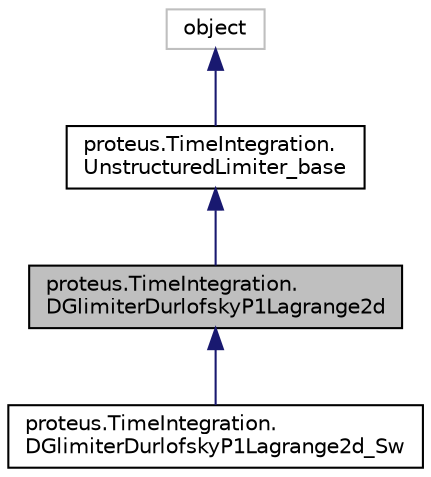 digraph "proteus.TimeIntegration.DGlimiterDurlofskyP1Lagrange2d"
{
 // LATEX_PDF_SIZE
  edge [fontname="Helvetica",fontsize="10",labelfontname="Helvetica",labelfontsize="10"];
  node [fontname="Helvetica",fontsize="10",shape=record];
  Node1 [label="proteus.TimeIntegration.\lDGlimiterDurlofskyP1Lagrange2d",height=0.2,width=0.4,color="black", fillcolor="grey75", style="filled", fontcolor="black",tooltip=" "];
  Node2 -> Node1 [dir="back",color="midnightblue",fontsize="10",style="solid",fontname="Helvetica"];
  Node2 [label="proteus.TimeIntegration.\lUnstructuredLimiter_base",height=0.2,width=0.4,color="black", fillcolor="white", style="filled",URL="$d0/deb/classproteus_1_1TimeIntegration_1_1UnstructuredLimiter__base.html",tooltip=" "];
  Node3 -> Node2 [dir="back",color="midnightblue",fontsize="10",style="solid",fontname="Helvetica"];
  Node3 [label="object",height=0.2,width=0.4,color="grey75", fillcolor="white", style="filled",tooltip=" "];
  Node1 -> Node4 [dir="back",color="midnightblue",fontsize="10",style="solid",fontname="Helvetica"];
  Node4 [label="proteus.TimeIntegration.\lDGlimiterDurlofskyP1Lagrange2d_Sw",height=0.2,width=0.4,color="black", fillcolor="white", style="filled",URL="$d7/dfb/classproteus_1_1TimeIntegration_1_1DGlimiterDurlofskyP1Lagrange2d__Sw.html",tooltip=" "];
}
